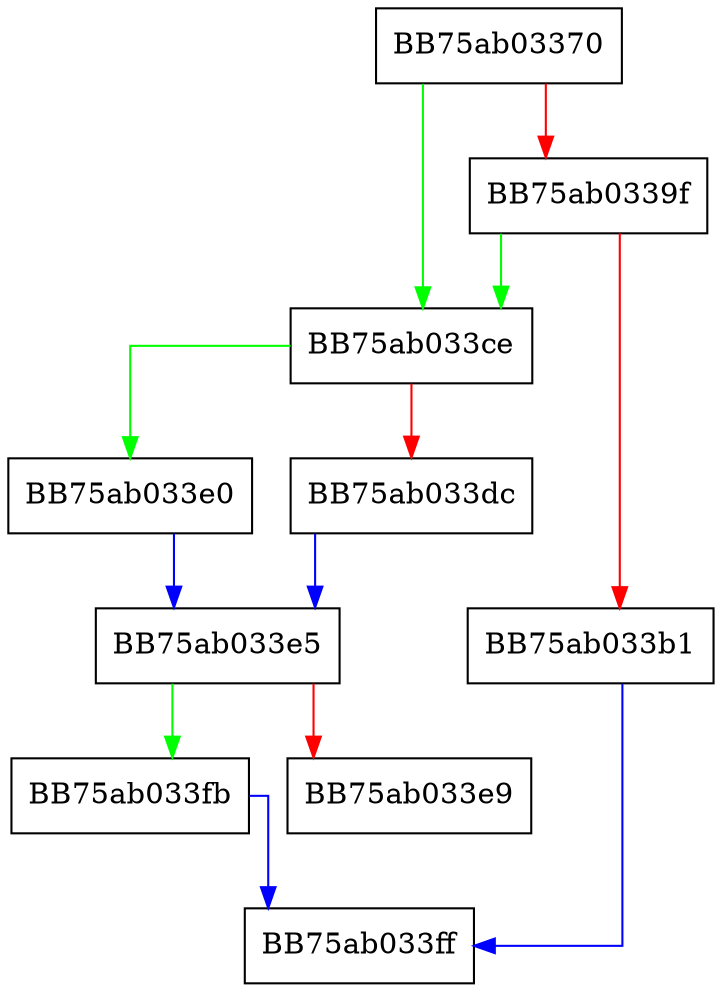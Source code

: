 digraph luaB_select {
  node [shape="box"];
  graph [splines=ortho];
  BB75ab03370 -> BB75ab033ce [color="green"];
  BB75ab03370 -> BB75ab0339f [color="red"];
  BB75ab0339f -> BB75ab033ce [color="green"];
  BB75ab0339f -> BB75ab033b1 [color="red"];
  BB75ab033b1 -> BB75ab033ff [color="blue"];
  BB75ab033ce -> BB75ab033e0 [color="green"];
  BB75ab033ce -> BB75ab033dc [color="red"];
  BB75ab033dc -> BB75ab033e5 [color="blue"];
  BB75ab033e0 -> BB75ab033e5 [color="blue"];
  BB75ab033e5 -> BB75ab033fb [color="green"];
  BB75ab033e5 -> BB75ab033e9 [color="red"];
  BB75ab033fb -> BB75ab033ff [color="blue"];
}